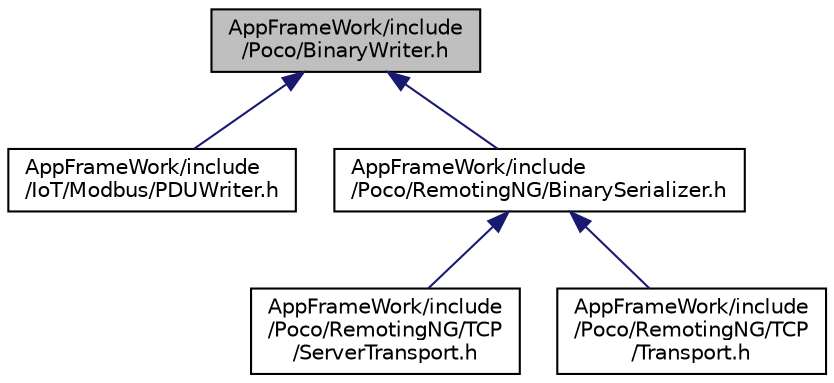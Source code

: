 digraph "AppFrameWork/include/Poco/BinaryWriter.h"
{
 // LATEX_PDF_SIZE
  edge [fontname="Helvetica",fontsize="10",labelfontname="Helvetica",labelfontsize="10"];
  node [fontname="Helvetica",fontsize="10",shape=record];
  Node1 [label="AppFrameWork/include\l/Poco/BinaryWriter.h",height=0.2,width=0.4,color="black", fillcolor="grey75", style="filled", fontcolor="black",tooltip=" "];
  Node1 -> Node2 [dir="back",color="midnightblue",fontsize="10",style="solid"];
  Node2 [label="AppFrameWork/include\l/IoT/Modbus/PDUWriter.h",height=0.2,width=0.4,color="black", fillcolor="white", style="filled",URL="$PDUWriter_8h.html",tooltip=" "];
  Node1 -> Node3 [dir="back",color="midnightblue",fontsize="10",style="solid"];
  Node3 [label="AppFrameWork/include\l/Poco/RemotingNG/BinarySerializer.h",height=0.2,width=0.4,color="black", fillcolor="white", style="filled",URL="$BinarySerializer_8h.html",tooltip=" "];
  Node3 -> Node4 [dir="back",color="midnightblue",fontsize="10",style="solid"];
  Node4 [label="AppFrameWork/include\l/Poco/RemotingNG/TCP\l/ServerTransport.h",height=0.2,width=0.4,color="black", fillcolor="white", style="filled",URL="$TCP_2ServerTransport_8h.html",tooltip=" "];
  Node3 -> Node5 [dir="back",color="midnightblue",fontsize="10",style="solid"];
  Node5 [label="AppFrameWork/include\l/Poco/RemotingNG/TCP\l/Transport.h",height=0.2,width=0.4,color="black", fillcolor="white", style="filled",URL="$TCP_2Transport_8h.html",tooltip=" "];
}
